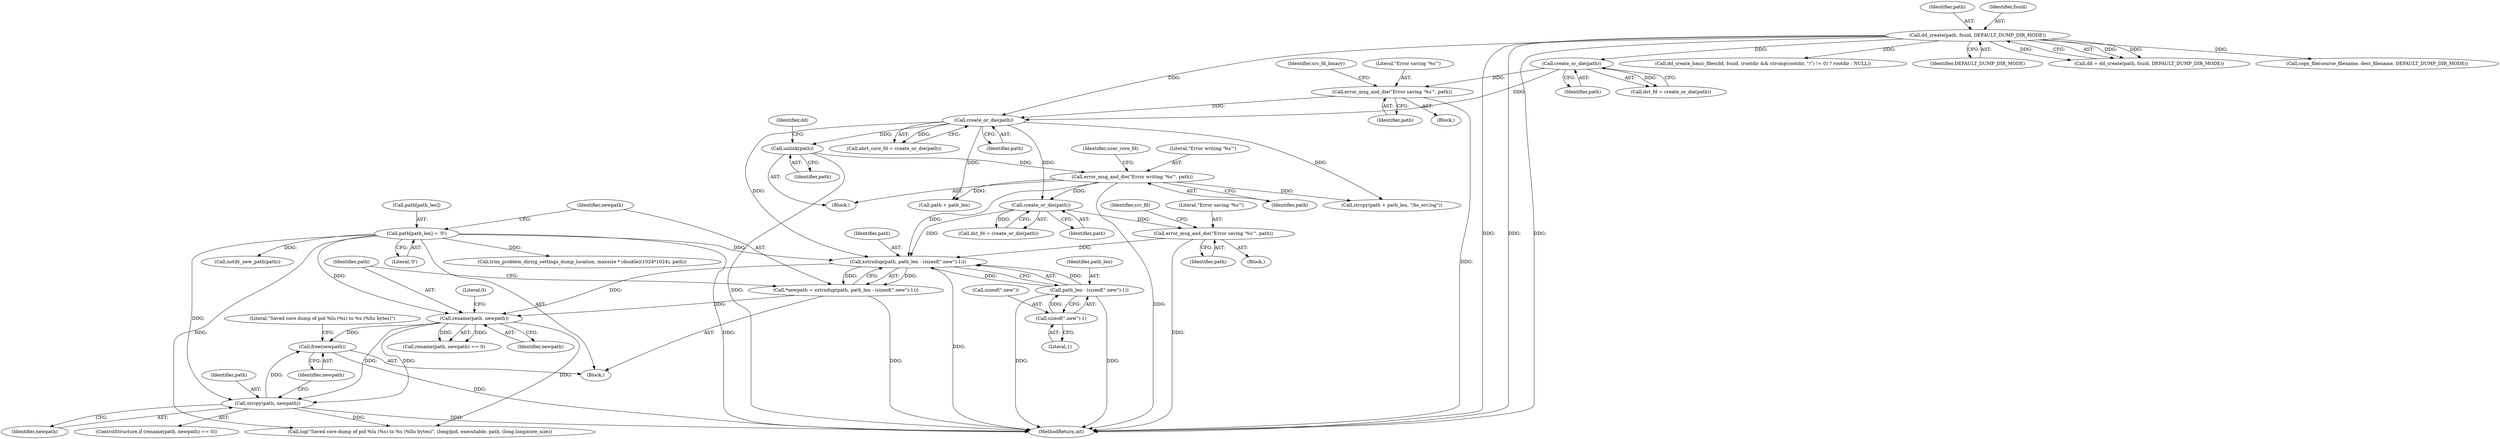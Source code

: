 digraph "0_abrt_80408e9e24a1c10f85fd969e1853e0f192157f92_0@API" {
"1001060" [label="(Call,free(newpath))"];
"1001053" [label="(Call,rename(path, newpath))"];
"1001035" [label="(Call,path[path_len] = '\0')"];
"1001043" [label="(Call,xstrndup(path, path_len - (sizeof(\".new\")-1)))"];
"1001007" [label="(Call,create_or_die(path))"];
"1000927" [label="(Call,error_msg_and_die(\"Error writing '%s'\", path))"];
"1000914" [label="(Call,unlink(path))"];
"1000889" [label="(Call,create_or_die(path))"];
"1000881" [label="(Call,error_msg_and_die(\"Error saving '%s'\", path))"];
"1000855" [label="(Call,create_or_die(path))"];
"1000617" [label="(Call,dd_create(path, fsuid, DEFAULT_DUMP_DIR_MODE))"];
"1001028" [label="(Call,error_msg_and_die(\"Error saving '%s'\", path))"];
"1001045" [label="(Call,path_len - (sizeof(\".new\")-1))"];
"1001047" [label="(Call,sizeof(\".new\")-1)"];
"1001041" [label="(Call,*newpath = xstrndup(path, path_len - (sizeof(\".new\")-1)))"];
"1001057" [label="(Call,strcpy(path, newpath))"];
"1000889" [label="(Call,create_or_die(path))"];
"1000885" [label="(Identifier,src_fd_binary)"];
"1000618" [label="(Identifier,path)"];
"1001043" [label="(Call,xstrndup(path, path_len - (sizeof(\".new\")-1)))"];
"1001035" [label="(Call,path[path_len] = '\0')"];
"1001029" [label="(Literal,\"Error saving '%s'\")"];
"1001062" [label="(Call,log(\"Saved core dump of pid %lu (%s) to %s (%llu bytes)\", (long)pid, executable, path, (long long)core_size))"];
"1000882" [label="(Literal,\"Error saving '%s'\")"];
"1001057" [label="(Call,strcpy(path, newpath))"];
"1000855" [label="(Call,create_or_die(path))"];
"1000623" [label="(Block,)"];
"1000999" [label="(Call,strcpy(path + path_len, \"/hs_err.log\"))"];
"1001052" [label="(Call,rename(path, newpath) == 0)"];
"1000913" [label="(Block,)"];
"1001090" [label="(Call,trim_problem_dirs(g_settings_dump_location, maxsize * (double)(1024*1024), path))"];
"1000890" [label="(Identifier,path)"];
"1000617" [label="(Call,dd_create(path, fsuid, DEFAULT_DUMP_DIR_MODE))"];
"1000883" [label="(Identifier,path)"];
"1001042" [label="(Identifier,newpath)"];
"1000629" [label="(Call,dd_create_basic_files(dd, fsuid, (rootdir && strcmp(rootdir, \"/\") != 0) ? rootdir : NULL))"];
"1001063" [label="(Literal,\"Saved core dump of pid %lu (%s) to %s (%llu bytes)\")"];
"1000933" [label="(Identifier,user_core_fd)"];
"1001039" [label="(Literal,'\0')"];
"1001025" [label="(Block,)"];
"1001045" [label="(Call,path_len - (sizeof(\".new\")-1))"];
"1001168" [label="(MethodReturn,int)"];
"1001000" [label="(Call,path + path_len)"];
"1001060" [label="(Call,free(newpath))"];
"1000927" [label="(Call,error_msg_and_die(\"Error writing '%s'\", path))"];
"1001005" [label="(Call,dst_fd = create_or_die(path))"];
"1001044" [label="(Identifier,path)"];
"1000914" [label="(Call,unlink(path))"];
"1001036" [label="(Call,path[path_len])"];
"1001041" [label="(Call,*newpath = xstrndup(path, path_len - (sizeof(\".new\")-1)))"];
"1000620" [label="(Identifier,DEFAULT_DUMP_DIR_MODE)"];
"1001047" [label="(Call,sizeof(\".new\")-1)"];
"1000915" [label="(Identifier,path)"];
"1000929" [label="(Identifier,path)"];
"1000887" [label="(Call,abrt_core_fd = create_or_die(path))"];
"1001053" [label="(Call,rename(path, newpath))"];
"1000615" [label="(Call,dd = dd_create(path, fsuid, DEFAULT_DUMP_DIR_MODE))"];
"1001061" [label="(Identifier,newpath)"];
"1000680" [label="(Call,copy_file(source_filename, dest_filename, DEFAULT_DUMP_DIR_MODE))"];
"1001030" [label="(Identifier,path)"];
"1000856" [label="(Identifier,path)"];
"1001046" [label="(Identifier,path_len)"];
"1001028" [label="(Call,error_msg_and_die(\"Error saving '%s'\", path))"];
"1000878" [label="(Block,)"];
"1001058" [label="(Identifier,path)"];
"1000619" [label="(Identifier,fsuid)"];
"1001054" [label="(Identifier,path)"];
"1001032" [label="(Identifier,src_fd)"];
"1000928" [label="(Literal,\"Error writing '%s'\")"];
"1000881" [label="(Call,error_msg_and_die(\"Error saving '%s'\", path))"];
"1001059" [label="(Identifier,newpath)"];
"1001051" [label="(ControlStructure,if (rename(path, newpath) == 0))"];
"1001050" [label="(Literal,1)"];
"1001048" [label="(Call,sizeof(\".new\"))"];
"1001056" [label="(Literal,0)"];
"1001008" [label="(Identifier,path)"];
"1000917" [label="(Identifier,dd)"];
"1001055" [label="(Identifier,newpath)"];
"1001007" [label="(Call,create_or_die(path))"];
"1000853" [label="(Call,dst_fd = create_or_die(path))"];
"1001072" [label="(Call,notify_new_path(path))"];
"1001060" -> "1000623"  [label="AST: "];
"1001060" -> "1001061"  [label="CFG: "];
"1001061" -> "1001060"  [label="AST: "];
"1001063" -> "1001060"  [label="CFG: "];
"1001060" -> "1001168"  [label="DDG: "];
"1001053" -> "1001060"  [label="DDG: "];
"1001057" -> "1001060"  [label="DDG: "];
"1001053" -> "1001052"  [label="AST: "];
"1001053" -> "1001055"  [label="CFG: "];
"1001054" -> "1001053"  [label="AST: "];
"1001055" -> "1001053"  [label="AST: "];
"1001056" -> "1001053"  [label="CFG: "];
"1001053" -> "1001052"  [label="DDG: "];
"1001053" -> "1001052"  [label="DDG: "];
"1001035" -> "1001053"  [label="DDG: "];
"1001043" -> "1001053"  [label="DDG: "];
"1001041" -> "1001053"  [label="DDG: "];
"1001053" -> "1001057"  [label="DDG: "];
"1001053" -> "1001057"  [label="DDG: "];
"1001053" -> "1001062"  [label="DDG: "];
"1001035" -> "1000623"  [label="AST: "];
"1001035" -> "1001039"  [label="CFG: "];
"1001036" -> "1001035"  [label="AST: "];
"1001039" -> "1001035"  [label="AST: "];
"1001042" -> "1001035"  [label="CFG: "];
"1001035" -> "1001168"  [label="DDG: "];
"1001035" -> "1001043"  [label="DDG: "];
"1001035" -> "1001057"  [label="DDG: "];
"1001035" -> "1001062"  [label="DDG: "];
"1001035" -> "1001072"  [label="DDG: "];
"1001035" -> "1001090"  [label="DDG: "];
"1001043" -> "1001041"  [label="AST: "];
"1001043" -> "1001045"  [label="CFG: "];
"1001044" -> "1001043"  [label="AST: "];
"1001045" -> "1001043"  [label="AST: "];
"1001041" -> "1001043"  [label="CFG: "];
"1001043" -> "1001168"  [label="DDG: "];
"1001043" -> "1001041"  [label="DDG: "];
"1001043" -> "1001041"  [label="DDG: "];
"1001007" -> "1001043"  [label="DDG: "];
"1001028" -> "1001043"  [label="DDG: "];
"1000927" -> "1001043"  [label="DDG: "];
"1000889" -> "1001043"  [label="DDG: "];
"1001045" -> "1001043"  [label="DDG: "];
"1001045" -> "1001043"  [label="DDG: "];
"1001007" -> "1001005"  [label="AST: "];
"1001007" -> "1001008"  [label="CFG: "];
"1001008" -> "1001007"  [label="AST: "];
"1001005" -> "1001007"  [label="CFG: "];
"1001007" -> "1001005"  [label="DDG: "];
"1000927" -> "1001007"  [label="DDG: "];
"1000889" -> "1001007"  [label="DDG: "];
"1001007" -> "1001028"  [label="DDG: "];
"1000927" -> "1000913"  [label="AST: "];
"1000927" -> "1000929"  [label="CFG: "];
"1000928" -> "1000927"  [label="AST: "];
"1000929" -> "1000927"  [label="AST: "];
"1000933" -> "1000927"  [label="CFG: "];
"1000927" -> "1001168"  [label="DDG: "];
"1000914" -> "1000927"  [label="DDG: "];
"1000927" -> "1000999"  [label="DDG: "];
"1000927" -> "1001000"  [label="DDG: "];
"1000914" -> "1000913"  [label="AST: "];
"1000914" -> "1000915"  [label="CFG: "];
"1000915" -> "1000914"  [label="AST: "];
"1000917" -> "1000914"  [label="CFG: "];
"1000914" -> "1001168"  [label="DDG: "];
"1000889" -> "1000914"  [label="DDG: "];
"1000889" -> "1000887"  [label="AST: "];
"1000889" -> "1000890"  [label="CFG: "];
"1000890" -> "1000889"  [label="AST: "];
"1000887" -> "1000889"  [label="CFG: "];
"1000889" -> "1000887"  [label="DDG: "];
"1000881" -> "1000889"  [label="DDG: "];
"1000617" -> "1000889"  [label="DDG: "];
"1000855" -> "1000889"  [label="DDG: "];
"1000889" -> "1000999"  [label="DDG: "];
"1000889" -> "1001000"  [label="DDG: "];
"1000881" -> "1000878"  [label="AST: "];
"1000881" -> "1000883"  [label="CFG: "];
"1000882" -> "1000881"  [label="AST: "];
"1000883" -> "1000881"  [label="AST: "];
"1000885" -> "1000881"  [label="CFG: "];
"1000881" -> "1001168"  [label="DDG: "];
"1000855" -> "1000881"  [label="DDG: "];
"1000855" -> "1000853"  [label="AST: "];
"1000855" -> "1000856"  [label="CFG: "];
"1000856" -> "1000855"  [label="AST: "];
"1000853" -> "1000855"  [label="CFG: "];
"1000855" -> "1000853"  [label="DDG: "];
"1000617" -> "1000855"  [label="DDG: "];
"1000617" -> "1000615"  [label="AST: "];
"1000617" -> "1000620"  [label="CFG: "];
"1000618" -> "1000617"  [label="AST: "];
"1000619" -> "1000617"  [label="AST: "];
"1000620" -> "1000617"  [label="AST: "];
"1000615" -> "1000617"  [label="CFG: "];
"1000617" -> "1001168"  [label="DDG: "];
"1000617" -> "1001168"  [label="DDG: "];
"1000617" -> "1001168"  [label="DDG: "];
"1000617" -> "1000615"  [label="DDG: "];
"1000617" -> "1000615"  [label="DDG: "];
"1000617" -> "1000615"  [label="DDG: "];
"1000617" -> "1000629"  [label="DDG: "];
"1000617" -> "1000680"  [label="DDG: "];
"1001028" -> "1001025"  [label="AST: "];
"1001028" -> "1001030"  [label="CFG: "];
"1001029" -> "1001028"  [label="AST: "];
"1001030" -> "1001028"  [label="AST: "];
"1001032" -> "1001028"  [label="CFG: "];
"1001028" -> "1001168"  [label="DDG: "];
"1001045" -> "1001047"  [label="CFG: "];
"1001046" -> "1001045"  [label="AST: "];
"1001047" -> "1001045"  [label="AST: "];
"1001045" -> "1001168"  [label="DDG: "];
"1001045" -> "1001168"  [label="DDG: "];
"1001047" -> "1001045"  [label="DDG: "];
"1001047" -> "1001050"  [label="CFG: "];
"1001048" -> "1001047"  [label="AST: "];
"1001050" -> "1001047"  [label="AST: "];
"1001041" -> "1000623"  [label="AST: "];
"1001042" -> "1001041"  [label="AST: "];
"1001054" -> "1001041"  [label="CFG: "];
"1001041" -> "1001168"  [label="DDG: "];
"1001057" -> "1001051"  [label="AST: "];
"1001057" -> "1001059"  [label="CFG: "];
"1001058" -> "1001057"  [label="AST: "];
"1001059" -> "1001057"  [label="AST: "];
"1001061" -> "1001057"  [label="CFG: "];
"1001057" -> "1001168"  [label="DDG: "];
"1001057" -> "1001062"  [label="DDG: "];
}
